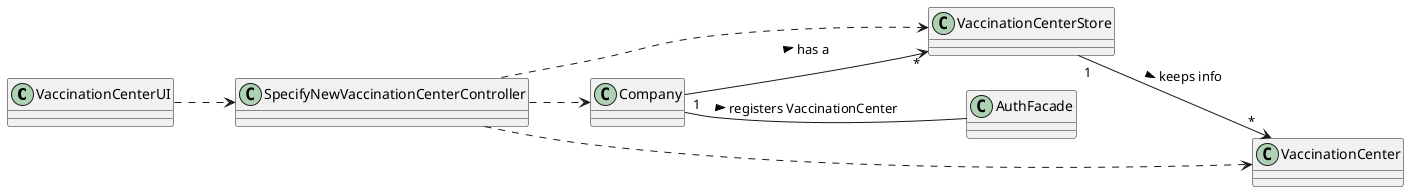 @startuml
skinparam classAttributeIconSize 0
left to right direction

class VaccinationCenterUI{}
class SpecifyNewVaccinationCenterController{}
class VaccinationCenterStore{}
class Company{}
class AuthFacade{}


VaccinationCenterUI ..> SpecifyNewVaccinationCenterController
Company "1"-->"*" VaccinationCenterStore : has a >
VaccinationCenterStore "1"-->"*" VaccinationCenter : keeps info >
SpecifyNewVaccinationCenterController ..> Company
SpecifyNewVaccinationCenterController ..> VaccinationCenterStore
SpecifyNewVaccinationCenterController ..> VaccinationCenter
Company -- AuthFacade : registers VaccinationCenter >

@enduml